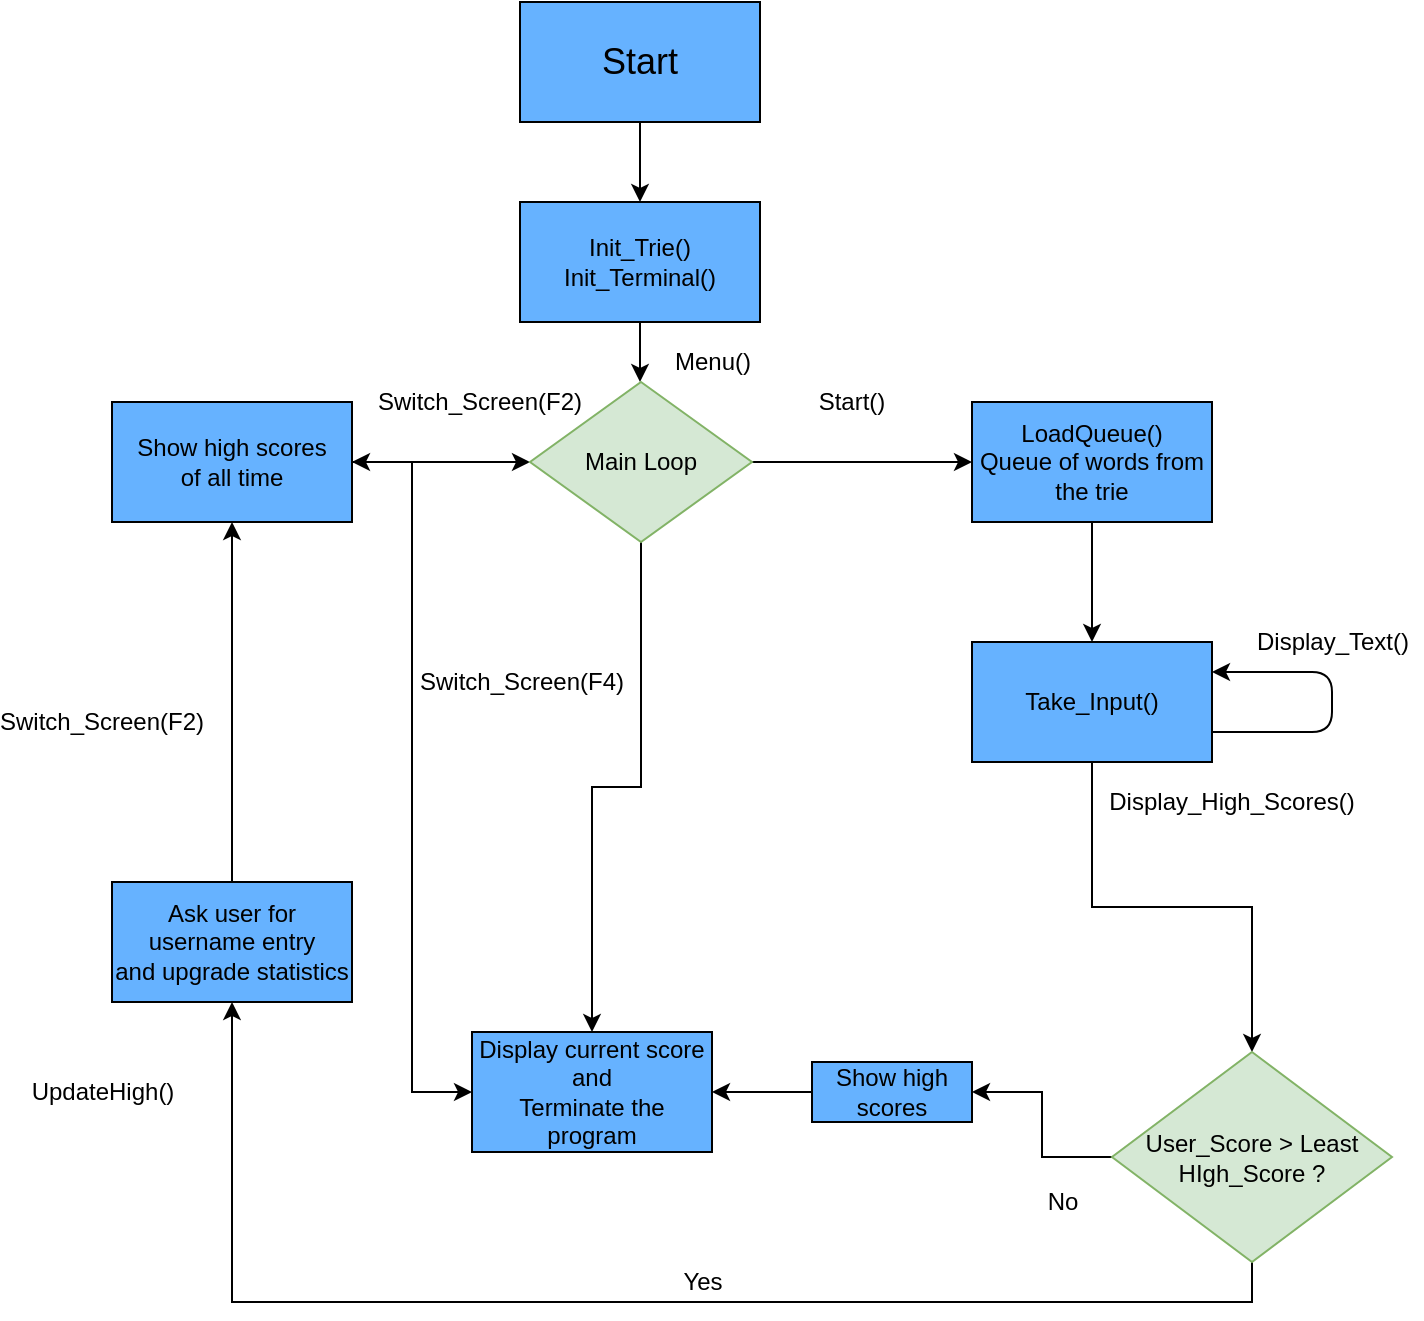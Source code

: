 <mxfile version="14.6.11" type="github">
  <diagram id="prtHgNgQTEPvFCAcTncT" name="Page-1">
    <mxGraphModel dx="1422" dy="762" grid="1" gridSize="10" guides="1" tooltips="1" connect="1" arrows="1" fold="1" page="1" pageScale="1" pageWidth="827" pageHeight="1169" math="0" shadow="0">
      <root>
        <mxCell id="0" />
        <mxCell id="1" parent="0" />
        <mxCell id="4mgcw4wNBVeQnwsBd0YR-1" value="&lt;font style=&quot;font-size: 18px&quot;&gt;Start&lt;/font&gt;" style="rounded=0;whiteSpace=wrap;html=1;fillColor=#66B2FF;" parent="1" vertex="1">
          <mxGeometry x="354" y="40" width="120" height="60" as="geometry" />
        </mxCell>
        <mxCell id="4mgcw4wNBVeQnwsBd0YR-2" value="" style="endArrow=classic;html=1;exitX=0.5;exitY=1;exitDx=0;exitDy=0;" parent="1" source="4mgcw4wNBVeQnwsBd0YR-1" edge="1">
          <mxGeometry width="50" height="50" relative="1" as="geometry">
            <mxPoint x="390" y="410" as="sourcePoint" />
            <mxPoint x="414" y="140" as="targetPoint" />
          </mxGeometry>
        </mxCell>
        <mxCell id="4mgcw4wNBVeQnwsBd0YR-5" value="Init_Trie()&lt;br&gt;Init_Terminal()" style="rounded=0;whiteSpace=wrap;html=1;fillColor=#66B2FF;" parent="1" vertex="1">
          <mxGeometry x="354" y="140" width="120" height="60" as="geometry" />
        </mxCell>
        <mxCell id="4mgcw4wNBVeQnwsBd0YR-6" value="" style="endArrow=classic;html=1;exitX=0.5;exitY=1;exitDx=0;exitDy=0;entryX=0.5;entryY=0;entryDx=0;entryDy=0;" parent="1" source="4mgcw4wNBVeQnwsBd0YR-5" edge="1">
          <mxGeometry width="50" height="50" relative="1" as="geometry">
            <mxPoint x="280" y="250" as="sourcePoint" />
            <mxPoint x="414" y="230" as="targetPoint" />
          </mxGeometry>
        </mxCell>
        <mxCell id="4mgcw4wNBVeQnwsBd0YR-7" value="" style="endArrow=classic;html=1;exitX=1;exitY=0.5;exitDx=0;exitDy=0;entryX=0;entryY=0.5;entryDx=0;entryDy=0;" parent="1" source="4mgcw4wNBVeQnwsBd0YR-25" target="4mgcw4wNBVeQnwsBd0YR-10" edge="1">
          <mxGeometry width="50" height="50" relative="1" as="geometry">
            <mxPoint x="474" y="270" as="sourcePoint" />
            <mxPoint x="580" y="260" as="targetPoint" />
          </mxGeometry>
        </mxCell>
        <mxCell id="4mgcw4wNBVeQnwsBd0YR-9" value="Start()" style="text;html=1;strokeColor=none;fillColor=none;align=center;verticalAlign=middle;whiteSpace=wrap;rounded=0;" parent="1" vertex="1">
          <mxGeometry x="500" y="230" width="40" height="20" as="geometry" />
        </mxCell>
        <mxCell id="4mgcw4wNBVeQnwsBd0YR-10" value="LoadQueue()&lt;br&gt;Queue of words from the trie" style="rounded=0;whiteSpace=wrap;html=1;fillColor=#66B2FF;" parent="1" vertex="1">
          <mxGeometry x="580" y="240" width="120" height="60" as="geometry" />
        </mxCell>
        <mxCell id="4mgcw4wNBVeQnwsBd0YR-12" value="" style="endArrow=classic;startArrow=classic;html=1;entryX=0;entryY=0.5;entryDx=0;entryDy=0;" parent="1" source="4mgcw4wNBVeQnwsBd0YR-13" target="4mgcw4wNBVeQnwsBd0YR-25" edge="1">
          <mxGeometry width="50" height="50" relative="1" as="geometry">
            <mxPoint x="280" y="260" as="sourcePoint" />
            <mxPoint x="354" y="260" as="targetPoint" />
          </mxGeometry>
        </mxCell>
        <mxCell id="mxw0-0rjddaAhERH-4oH-7" style="edgeStyle=orthogonalEdgeStyle;rounded=0;orthogonalLoop=1;jettySize=auto;html=1;entryX=0;entryY=0.5;entryDx=0;entryDy=0;" edge="1" parent="1" source="4mgcw4wNBVeQnwsBd0YR-13" target="4mgcw4wNBVeQnwsBd0YR-17">
          <mxGeometry relative="1" as="geometry" />
        </mxCell>
        <mxCell id="4mgcw4wNBVeQnwsBd0YR-13" value="Show high scores&lt;br&gt;of all time" style="rounded=0;whiteSpace=wrap;html=1;fillColor=#66B2FF;" parent="1" vertex="1">
          <mxGeometry x="150" y="240" width="120" height="60" as="geometry" />
        </mxCell>
        <mxCell id="4mgcw4wNBVeQnwsBd0YR-14" value="Switch_Screen(F2)&lt;br&gt;" style="text;html=1;strokeColor=none;fillColor=none;align=center;verticalAlign=middle;whiteSpace=wrap;rounded=0;" parent="1" vertex="1">
          <mxGeometry x="314" y="230" width="40" height="20" as="geometry" />
        </mxCell>
        <mxCell id="4mgcw4wNBVeQnwsBd0YR-17" value="Display current score and&lt;br&gt;Terminate the program" style="rounded=0;whiteSpace=wrap;html=1;fillColor=#66B2FF;" parent="1" vertex="1">
          <mxGeometry x="330" y="555" width="120" height="60" as="geometry" />
        </mxCell>
        <mxCell id="4mgcw4wNBVeQnwsBd0YR-19" style="edgeStyle=orthogonalEdgeStyle;rounded=0;orthogonalLoop=1;jettySize=auto;html=1;entryX=0.5;entryY=0;entryDx=0;entryDy=0;" parent="1" edge="1">
          <mxGeometry relative="1" as="geometry">
            <mxPoint x="410" y="320" as="sourcePoint" />
            <mxPoint x="410" y="320" as="targetPoint" />
          </mxGeometry>
        </mxCell>
        <mxCell id="4mgcw4wNBVeQnwsBd0YR-22" value="" style="endArrow=classic;html=1;exitX=0.5;exitY=1;exitDx=0;exitDy=0;" parent="1" source="4mgcw4wNBVeQnwsBd0YR-10" edge="1">
          <mxGeometry width="50" height="50" relative="1" as="geometry">
            <mxPoint x="620" y="380" as="sourcePoint" />
            <mxPoint x="640" y="360" as="targetPoint" />
          </mxGeometry>
        </mxCell>
        <mxCell id="mxw0-0rjddaAhERH-4oH-14" style="edgeStyle=orthogonalEdgeStyle;rounded=0;orthogonalLoop=1;jettySize=auto;html=1;entryX=0.5;entryY=0;entryDx=0;entryDy=0;" edge="1" parent="1" source="4mgcw4wNBVeQnwsBd0YR-24" target="mxw0-0rjddaAhERH-4oH-2">
          <mxGeometry relative="1" as="geometry" />
        </mxCell>
        <mxCell id="4mgcw4wNBVeQnwsBd0YR-24" value="Take_Input()" style="rounded=0;whiteSpace=wrap;html=1;fillColor=#66B2FF;" parent="1" vertex="1">
          <mxGeometry x="580" y="360" width="120" height="60" as="geometry" />
        </mxCell>
        <mxCell id="mxw0-0rjddaAhERH-4oH-8" style="edgeStyle=orthogonalEdgeStyle;rounded=0;orthogonalLoop=1;jettySize=auto;html=1;exitX=0.5;exitY=1;exitDx=0;exitDy=0;entryX=0.5;entryY=0;entryDx=0;entryDy=0;" edge="1" parent="1" source="4mgcw4wNBVeQnwsBd0YR-25" target="4mgcw4wNBVeQnwsBd0YR-17">
          <mxGeometry relative="1" as="geometry" />
        </mxCell>
        <mxCell id="4mgcw4wNBVeQnwsBd0YR-25" value="&lt;span&gt;Main Loop&lt;/span&gt;" style="rhombus;whiteSpace=wrap;html=1;fillColor=#d5e8d4;strokeColor=#82b366;" parent="1" vertex="1">
          <mxGeometry x="359" y="230" width="111" height="80" as="geometry" />
        </mxCell>
        <mxCell id="4mgcw4wNBVeQnwsBd0YR-27" value="" style="endArrow=classic;html=1;exitX=1;exitY=0.75;exitDx=0;exitDy=0;entryX=1;entryY=0.25;entryDx=0;entryDy=0;" parent="1" source="4mgcw4wNBVeQnwsBd0YR-24" target="4mgcw4wNBVeQnwsBd0YR-24" edge="1">
          <mxGeometry width="50" height="50" relative="1" as="geometry">
            <mxPoint x="760" y="520" as="sourcePoint" />
            <mxPoint x="760" y="340" as="targetPoint" />
            <Array as="points">
              <mxPoint x="760" y="405" />
              <mxPoint x="760" y="375" />
            </Array>
          </mxGeometry>
        </mxCell>
        <mxCell id="4mgcw4wNBVeQnwsBd0YR-28" value="&lt;span&gt;Display_Text()&lt;/span&gt;" style="text;html=1;align=center;verticalAlign=middle;resizable=0;points=[];autosize=1;" parent="1" vertex="1">
          <mxGeometry x="715" y="350" width="90" height="20" as="geometry" />
        </mxCell>
        <mxCell id="4mgcw4wNBVeQnwsBd0YR-30" value="Display_High_Scores()" style="text;html=1;strokeColor=none;fillColor=none;align=center;verticalAlign=middle;whiteSpace=wrap;rounded=0;" parent="1" vertex="1">
          <mxGeometry x="690" y="430" width="40" height="20" as="geometry" />
        </mxCell>
        <mxCell id="4mgcw4wNBVeQnwsBd0YR-35" value="Switch_Screen(F4)" style="text;html=1;strokeColor=none;fillColor=none;align=center;verticalAlign=middle;whiteSpace=wrap;rounded=0;" parent="1" vertex="1">
          <mxGeometry x="335" y="370" width="40" height="20" as="geometry" />
        </mxCell>
        <mxCell id="4mgcw4wNBVeQnwsBd0YR-37" value="UpdateHigh()" style="text;html=1;align=center;verticalAlign=middle;resizable=0;points=[];autosize=1;" parent="1" vertex="1">
          <mxGeometry x="100" y="575" width="90" height="20" as="geometry" />
        </mxCell>
        <mxCell id="4mgcw4wNBVeQnwsBd0YR-38" value="Ask user for username entry&lt;br&gt;and upgrade statistics" style="whiteSpace=wrap;html=1;fillColor=#66B2FF;" parent="1" vertex="1">
          <mxGeometry x="150" y="480" width="120" height="60" as="geometry" />
        </mxCell>
        <mxCell id="4mgcw4wNBVeQnwsBd0YR-39" value="" style="endArrow=classic;html=1;exitX=0.5;exitY=0;exitDx=0;exitDy=0;" parent="1" source="4mgcw4wNBVeQnwsBd0YR-38" target="4mgcw4wNBVeQnwsBd0YR-13" edge="1">
          <mxGeometry width="50" height="50" relative="1" as="geometry">
            <mxPoint x="180" y="450" as="sourcePoint" />
            <mxPoint x="230" y="400" as="targetPoint" />
          </mxGeometry>
        </mxCell>
        <mxCell id="4mgcw4wNBVeQnwsBd0YR-40" value="Switch_Screen(F2)" style="text;html=1;strokeColor=none;fillColor=none;align=center;verticalAlign=middle;whiteSpace=wrap;rounded=0;" parent="1" vertex="1">
          <mxGeometry x="125" y="390" width="40" height="20" as="geometry" />
        </mxCell>
        <mxCell id="VgTxOxRYpTm4GnC4EMny-2" value="&lt;span&gt;Menu()&lt;/span&gt;" style="text;html=1;align=center;verticalAlign=middle;resizable=0;points=[];autosize=1;" parent="1" vertex="1">
          <mxGeometry x="425" y="210" width="50" height="20" as="geometry" />
        </mxCell>
        <mxCell id="mxw0-0rjddaAhERH-4oH-4" style="edgeStyle=orthogonalEdgeStyle;rounded=0;orthogonalLoop=1;jettySize=auto;html=1;entryX=0.5;entryY=1;entryDx=0;entryDy=0;exitX=0.5;exitY=1;exitDx=0;exitDy=0;" edge="1" parent="1" source="mxw0-0rjddaAhERH-4oH-2" target="4mgcw4wNBVeQnwsBd0YR-38">
          <mxGeometry relative="1" as="geometry" />
        </mxCell>
        <mxCell id="mxw0-0rjddaAhERH-4oH-13" style="edgeStyle=orthogonalEdgeStyle;rounded=0;orthogonalLoop=1;jettySize=auto;html=1;entryX=1;entryY=0.5;entryDx=0;entryDy=0;" edge="1" parent="1" source="mxw0-0rjddaAhERH-4oH-2" target="mxw0-0rjddaAhERH-4oH-11">
          <mxGeometry relative="1" as="geometry" />
        </mxCell>
        <mxCell id="mxw0-0rjddaAhERH-4oH-2" value="User_Score &amp;gt; Least HIgh_Score ?" style="rhombus;whiteSpace=wrap;html=1;fillColor=#d5e8d4;strokeColor=#82b366;" vertex="1" parent="1">
          <mxGeometry x="650" y="565" width="140" height="105" as="geometry" />
        </mxCell>
        <mxCell id="mxw0-0rjddaAhERH-4oH-5" value="Yes&lt;br&gt;" style="text;html=1;align=center;verticalAlign=middle;resizable=0;points=[];autosize=1;strokeColor=none;" vertex="1" parent="1">
          <mxGeometry x="425" y="670" width="40" height="20" as="geometry" />
        </mxCell>
        <mxCell id="mxw0-0rjddaAhERH-4oH-6" value="No" style="text;html=1;align=center;verticalAlign=middle;resizable=0;points=[];autosize=1;strokeColor=none;" vertex="1" parent="1">
          <mxGeometry x="610" y="630" width="30" height="20" as="geometry" />
        </mxCell>
        <mxCell id="mxw0-0rjddaAhERH-4oH-12" style="edgeStyle=orthogonalEdgeStyle;rounded=0;orthogonalLoop=1;jettySize=auto;html=1;entryX=1;entryY=0.5;entryDx=0;entryDy=0;" edge="1" parent="1" source="mxw0-0rjddaAhERH-4oH-11" target="4mgcw4wNBVeQnwsBd0YR-17">
          <mxGeometry relative="1" as="geometry" />
        </mxCell>
        <mxCell id="mxw0-0rjddaAhERH-4oH-11" value="Show high scores&lt;br&gt;" style="whiteSpace=wrap;html=1;fillColor=#66B2FF;strokeWidth=1;" vertex="1" parent="1">
          <mxGeometry x="500" y="570" width="80" height="30" as="geometry" />
        </mxCell>
      </root>
    </mxGraphModel>
  </diagram>
</mxfile>
